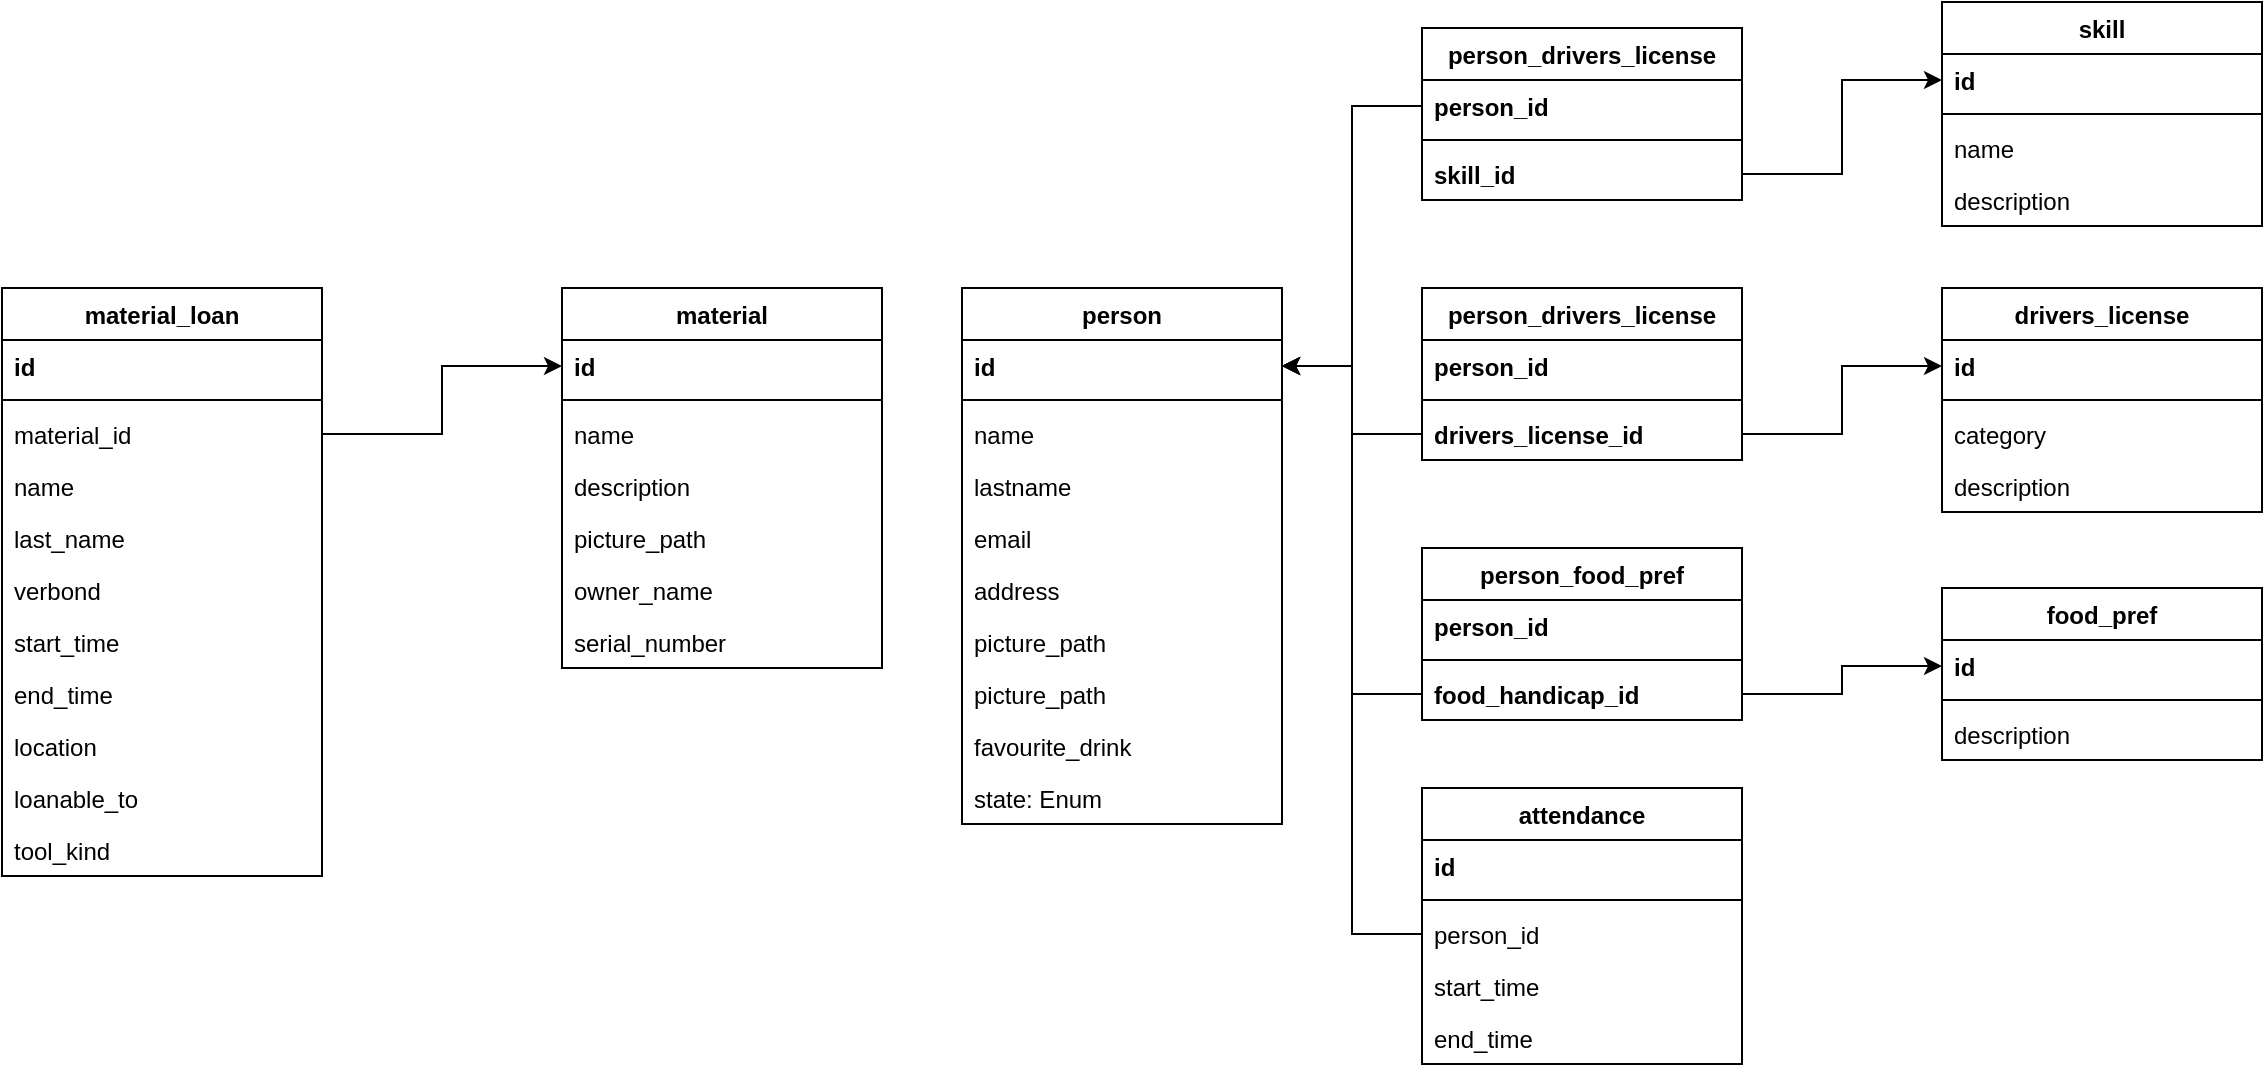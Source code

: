 <mxfile version="14.1.1" type="device"><diagram id="YZ_2UHZB9AixkeW1AnUU" name="Page-1"><mxGraphModel dx="2523" dy="955" grid="1" gridSize="10" guides="1" tooltips="1" connect="1" arrows="1" fold="1" page="1" pageScale="1" pageWidth="850" pageHeight="1100" math="0" shadow="0"><root><mxCell id="0"/><mxCell id="1" parent="0"/><mxCell id="Tor7rNa0i34BMH5EwgGy-3" value="person" style="swimlane;fontStyle=1;align=center;verticalAlign=top;childLayout=stackLayout;horizontal=1;startSize=26;horizontalStack=0;resizeParent=1;resizeParentMax=0;resizeLast=0;collapsible=1;marginBottom=0;" parent="1" vertex="1"><mxGeometry x="300" y="230" width="160" height="268" as="geometry"/></mxCell><mxCell id="Tor7rNa0i34BMH5EwgGy-4" value="id" style="text;strokeColor=none;fillColor=none;align=left;verticalAlign=top;spacingLeft=4;spacingRight=4;overflow=hidden;rotatable=0;points=[[0,0.5],[1,0.5]];portConstraint=eastwest;fontStyle=1" parent="Tor7rNa0i34BMH5EwgGy-3" vertex="1"><mxGeometry y="26" width="160" height="26" as="geometry"/></mxCell><mxCell id="Tor7rNa0i34BMH5EwgGy-5" value="" style="line;strokeWidth=1;fillColor=none;align=left;verticalAlign=middle;spacingTop=-1;spacingLeft=3;spacingRight=3;rotatable=0;labelPosition=right;points=[];portConstraint=eastwest;" parent="Tor7rNa0i34BMH5EwgGy-3" vertex="1"><mxGeometry y="52" width="160" height="8" as="geometry"/></mxCell><mxCell id="Tor7rNa0i34BMH5EwgGy-6" value="name" style="text;strokeColor=none;fillColor=none;align=left;verticalAlign=top;spacingLeft=4;spacingRight=4;overflow=hidden;rotatable=0;points=[[0,0.5],[1,0.5]];portConstraint=eastwest;" parent="Tor7rNa0i34BMH5EwgGy-3" vertex="1"><mxGeometry y="60" width="160" height="26" as="geometry"/></mxCell><mxCell id="Tor7rNa0i34BMH5EwgGy-7" value="lastname" style="text;strokeColor=none;fillColor=none;align=left;verticalAlign=top;spacingLeft=4;spacingRight=4;overflow=hidden;rotatable=0;points=[[0,0.5],[1,0.5]];portConstraint=eastwest;" parent="Tor7rNa0i34BMH5EwgGy-3" vertex="1"><mxGeometry y="86" width="160" height="26" as="geometry"/></mxCell><mxCell id="Tor7rNa0i34BMH5EwgGy-8" value="email" style="text;strokeColor=none;fillColor=none;align=left;verticalAlign=top;spacingLeft=4;spacingRight=4;overflow=hidden;rotatable=0;points=[[0,0.5],[1,0.5]];portConstraint=eastwest;" parent="Tor7rNa0i34BMH5EwgGy-3" vertex="1"><mxGeometry y="112" width="160" height="26" as="geometry"/></mxCell><mxCell id="Tor7rNa0i34BMH5EwgGy-9" value="address" style="text;strokeColor=none;fillColor=none;align=left;verticalAlign=top;spacingLeft=4;spacingRight=4;overflow=hidden;rotatable=0;points=[[0,0.5],[1,0.5]];portConstraint=eastwest;" parent="Tor7rNa0i34BMH5EwgGy-3" vertex="1"><mxGeometry y="138" width="160" height="26" as="geometry"/></mxCell><mxCell id="Tor7rNa0i34BMH5EwgGy-10" value="picture_path" style="text;strokeColor=none;fillColor=none;align=left;verticalAlign=top;spacingLeft=4;spacingRight=4;overflow=hidden;rotatable=0;points=[[0,0.5],[1,0.5]];portConstraint=eastwest;" parent="Tor7rNa0i34BMH5EwgGy-3" vertex="1"><mxGeometry y="164" width="160" height="26" as="geometry"/></mxCell><mxCell id="Tor7rNa0i34BMH5EwgGy-11" value="picture_path" style="text;strokeColor=none;fillColor=none;align=left;verticalAlign=top;spacingLeft=4;spacingRight=4;overflow=hidden;rotatable=0;points=[[0,0.5],[1,0.5]];portConstraint=eastwest;" parent="Tor7rNa0i34BMH5EwgGy-3" vertex="1"><mxGeometry y="190" width="160" height="26" as="geometry"/></mxCell><mxCell id="Tor7rNa0i34BMH5EwgGy-27" value="favourite_drink" style="text;strokeColor=none;fillColor=none;align=left;verticalAlign=top;spacingLeft=4;spacingRight=4;overflow=hidden;rotatable=0;points=[[0,0.5],[1,0.5]];portConstraint=eastwest;" parent="Tor7rNa0i34BMH5EwgGy-3" vertex="1"><mxGeometry y="216" width="160" height="26" as="geometry"/></mxCell><mxCell id="Tor7rNa0i34BMH5EwgGy-28" value="state: Enum" style="text;strokeColor=none;fillColor=none;align=left;verticalAlign=top;spacingLeft=4;spacingRight=4;overflow=hidden;rotatable=0;points=[[0,0.5],[1,0.5]];portConstraint=eastwest;" parent="Tor7rNa0i34BMH5EwgGy-3" vertex="1"><mxGeometry y="242" width="160" height="26" as="geometry"/></mxCell><mxCell id="Tor7rNa0i34BMH5EwgGy-12" value="drivers_license" style="swimlane;fontStyle=1;align=center;verticalAlign=top;childLayout=stackLayout;horizontal=1;startSize=26;horizontalStack=0;resizeParent=1;resizeParentMax=0;resizeLast=0;collapsible=1;marginBottom=0;" parent="1" vertex="1"><mxGeometry x="790" y="230" width="160" height="112" as="geometry"/></mxCell><mxCell id="Tor7rNa0i34BMH5EwgGy-13" value="id" style="text;strokeColor=none;fillColor=none;align=left;verticalAlign=top;spacingLeft=4;spacingRight=4;overflow=hidden;rotatable=0;points=[[0,0.5],[1,0.5]];portConstraint=eastwest;fontStyle=1" parent="Tor7rNa0i34BMH5EwgGy-12" vertex="1"><mxGeometry y="26" width="160" height="26" as="geometry"/></mxCell><mxCell id="Tor7rNa0i34BMH5EwgGy-14" value="" style="line;strokeWidth=1;fillColor=none;align=left;verticalAlign=middle;spacingTop=-1;spacingLeft=3;spacingRight=3;rotatable=0;labelPosition=right;points=[];portConstraint=eastwest;" parent="Tor7rNa0i34BMH5EwgGy-12" vertex="1"><mxGeometry y="52" width="160" height="8" as="geometry"/></mxCell><mxCell id="Tor7rNa0i34BMH5EwgGy-15" value="category" style="text;strokeColor=none;fillColor=none;align=left;verticalAlign=top;spacingLeft=4;spacingRight=4;overflow=hidden;rotatable=0;points=[[0,0.5],[1,0.5]];portConstraint=eastwest;" parent="Tor7rNa0i34BMH5EwgGy-12" vertex="1"><mxGeometry y="60" width="160" height="26" as="geometry"/></mxCell><mxCell id="Tor7rNa0i34BMH5EwgGy-50" value="description" style="text;strokeColor=none;fillColor=none;align=left;verticalAlign=top;spacingLeft=4;spacingRight=4;overflow=hidden;rotatable=0;points=[[0,0.5],[1,0.5]];portConstraint=eastwest;" parent="Tor7rNa0i34BMH5EwgGy-12" vertex="1"><mxGeometry y="86" width="160" height="26" as="geometry"/></mxCell><mxCell id="Tor7rNa0i34BMH5EwgGy-21" value="person_drivers_license" style="swimlane;fontStyle=1;align=center;verticalAlign=top;childLayout=stackLayout;horizontal=1;startSize=26;horizontalStack=0;resizeParent=1;resizeParentMax=0;resizeLast=0;collapsible=1;marginBottom=0;" parent="1" vertex="1"><mxGeometry x="530" y="230" width="160" height="86" as="geometry"/></mxCell><mxCell id="Tor7rNa0i34BMH5EwgGy-22" value="person_id" style="text;strokeColor=none;fillColor=none;align=left;verticalAlign=top;spacingLeft=4;spacingRight=4;overflow=hidden;rotatable=0;points=[[0,0.5],[1,0.5]];portConstraint=eastwest;fontStyle=1" parent="Tor7rNa0i34BMH5EwgGy-21" vertex="1"><mxGeometry y="26" width="160" height="26" as="geometry"/></mxCell><mxCell id="Tor7rNa0i34BMH5EwgGy-23" value="" style="line;strokeWidth=1;fillColor=none;align=left;verticalAlign=middle;spacingTop=-1;spacingLeft=3;spacingRight=3;rotatable=0;labelPosition=right;points=[];portConstraint=eastwest;" parent="Tor7rNa0i34BMH5EwgGy-21" vertex="1"><mxGeometry y="52" width="160" height="8" as="geometry"/></mxCell><mxCell id="Tor7rNa0i34BMH5EwgGy-24" value="drivers_license_id" style="text;strokeColor=none;fillColor=none;align=left;verticalAlign=top;spacingLeft=4;spacingRight=4;overflow=hidden;rotatable=0;points=[[0,0.5],[1,0.5]];portConstraint=eastwest;fontStyle=1" parent="Tor7rNa0i34BMH5EwgGy-21" vertex="1"><mxGeometry y="60" width="160" height="26" as="geometry"/></mxCell><mxCell id="Tor7rNa0i34BMH5EwgGy-25" style="edgeStyle=orthogonalEdgeStyle;rounded=0;orthogonalLoop=1;jettySize=auto;html=1;exitX=1;exitY=0.5;exitDx=0;exitDy=0;entryX=0;entryY=0.5;entryDx=0;entryDy=0;" parent="1" source="Tor7rNa0i34BMH5EwgGy-24" target="Tor7rNa0i34BMH5EwgGy-13" edge="1"><mxGeometry relative="1" as="geometry"/></mxCell><mxCell id="Tor7rNa0i34BMH5EwgGy-26" style="edgeStyle=orthogonalEdgeStyle;rounded=0;orthogonalLoop=1;jettySize=auto;html=1;exitX=0;exitY=0.5;exitDx=0;exitDy=0;entryX=1;entryY=0.5;entryDx=0;entryDy=0;" parent="1" source="Tor7rNa0i34BMH5EwgGy-24" target="Tor7rNa0i34BMH5EwgGy-4" edge="1"><mxGeometry relative="1" as="geometry"/></mxCell><mxCell id="Tor7rNa0i34BMH5EwgGy-30" value="person_food_pref" style="swimlane;fontStyle=1;align=center;verticalAlign=top;childLayout=stackLayout;horizontal=1;startSize=26;horizontalStack=0;resizeParent=1;resizeParentMax=0;resizeLast=0;collapsible=1;marginBottom=0;" parent="1" vertex="1"><mxGeometry x="530" y="360" width="160" height="86" as="geometry"/></mxCell><mxCell id="Tor7rNa0i34BMH5EwgGy-31" value="person_id" style="text;strokeColor=none;fillColor=none;align=left;verticalAlign=top;spacingLeft=4;spacingRight=4;overflow=hidden;rotatable=0;points=[[0,0.5],[1,0.5]];portConstraint=eastwest;fontStyle=1" parent="Tor7rNa0i34BMH5EwgGy-30" vertex="1"><mxGeometry y="26" width="160" height="26" as="geometry"/></mxCell><mxCell id="Tor7rNa0i34BMH5EwgGy-32" value="" style="line;strokeWidth=1;fillColor=none;align=left;verticalAlign=middle;spacingTop=-1;spacingLeft=3;spacingRight=3;rotatable=0;labelPosition=right;points=[];portConstraint=eastwest;" parent="Tor7rNa0i34BMH5EwgGy-30" vertex="1"><mxGeometry y="52" width="160" height="8" as="geometry"/></mxCell><mxCell id="Tor7rNa0i34BMH5EwgGy-33" value="food_handicap_id" style="text;strokeColor=none;fillColor=none;align=left;verticalAlign=top;spacingLeft=4;spacingRight=4;overflow=hidden;rotatable=0;points=[[0,0.5],[1,0.5]];portConstraint=eastwest;fontStyle=1" parent="Tor7rNa0i34BMH5EwgGy-30" vertex="1"><mxGeometry y="60" width="160" height="26" as="geometry"/></mxCell><mxCell id="Tor7rNa0i34BMH5EwgGy-34" value="food_pref" style="swimlane;fontStyle=1;align=center;verticalAlign=top;childLayout=stackLayout;horizontal=1;startSize=26;horizontalStack=0;resizeParent=1;resizeParentMax=0;resizeLast=0;collapsible=1;marginBottom=0;" parent="1" vertex="1"><mxGeometry x="790" y="380" width="160" height="86" as="geometry"/></mxCell><mxCell id="Tor7rNa0i34BMH5EwgGy-35" value="id" style="text;strokeColor=none;fillColor=none;align=left;verticalAlign=top;spacingLeft=4;spacingRight=4;overflow=hidden;rotatable=0;points=[[0,0.5],[1,0.5]];portConstraint=eastwest;fontStyle=1" parent="Tor7rNa0i34BMH5EwgGy-34" vertex="1"><mxGeometry y="26" width="160" height="26" as="geometry"/></mxCell><mxCell id="Tor7rNa0i34BMH5EwgGy-36" value="" style="line;strokeWidth=1;fillColor=none;align=left;verticalAlign=middle;spacingTop=-1;spacingLeft=3;spacingRight=3;rotatable=0;labelPosition=right;points=[];portConstraint=eastwest;" parent="Tor7rNa0i34BMH5EwgGy-34" vertex="1"><mxGeometry y="52" width="160" height="8" as="geometry"/></mxCell><mxCell id="Tor7rNa0i34BMH5EwgGy-37" value="description" style="text;strokeColor=none;fillColor=none;align=left;verticalAlign=top;spacingLeft=4;spacingRight=4;overflow=hidden;rotatable=0;points=[[0,0.5],[1,0.5]];portConstraint=eastwest;" parent="Tor7rNa0i34BMH5EwgGy-34" vertex="1"><mxGeometry y="60" width="160" height="26" as="geometry"/></mxCell><mxCell id="Tor7rNa0i34BMH5EwgGy-38" style="edgeStyle=orthogonalEdgeStyle;rounded=0;orthogonalLoop=1;jettySize=auto;html=1;exitX=1;exitY=0.5;exitDx=0;exitDy=0;entryX=0;entryY=0.5;entryDx=0;entryDy=0;" parent="1" source="Tor7rNa0i34BMH5EwgGy-33" target="Tor7rNa0i34BMH5EwgGy-35" edge="1"><mxGeometry relative="1" as="geometry"/></mxCell><mxCell id="Tor7rNa0i34BMH5EwgGy-39" style="edgeStyle=orthogonalEdgeStyle;rounded=0;orthogonalLoop=1;jettySize=auto;html=1;exitX=0;exitY=0.5;exitDx=0;exitDy=0;entryX=1;entryY=0.5;entryDx=0;entryDy=0;" parent="1" source="Tor7rNa0i34BMH5EwgGy-33" target="Tor7rNa0i34BMH5EwgGy-4" edge="1"><mxGeometry relative="1" as="geometry"/></mxCell><mxCell id="Tor7rNa0i34BMH5EwgGy-40" value="skill" style="swimlane;fontStyle=1;align=center;verticalAlign=top;childLayout=stackLayout;horizontal=1;startSize=26;horizontalStack=0;resizeParent=1;resizeParentMax=0;resizeLast=0;collapsible=1;marginBottom=0;" parent="1" vertex="1"><mxGeometry x="790" y="87" width="160" height="112" as="geometry"/></mxCell><mxCell id="Tor7rNa0i34BMH5EwgGy-41" value="id" style="text;strokeColor=none;fillColor=none;align=left;verticalAlign=top;spacingLeft=4;spacingRight=4;overflow=hidden;rotatable=0;points=[[0,0.5],[1,0.5]];portConstraint=eastwest;fontStyle=1" parent="Tor7rNa0i34BMH5EwgGy-40" vertex="1"><mxGeometry y="26" width="160" height="26" as="geometry"/></mxCell><mxCell id="Tor7rNa0i34BMH5EwgGy-42" value="" style="line;strokeWidth=1;fillColor=none;align=left;verticalAlign=middle;spacingTop=-1;spacingLeft=3;spacingRight=3;rotatable=0;labelPosition=right;points=[];portConstraint=eastwest;" parent="Tor7rNa0i34BMH5EwgGy-40" vertex="1"><mxGeometry y="52" width="160" height="8" as="geometry"/></mxCell><mxCell id="Tor7rNa0i34BMH5EwgGy-43" value="name" style="text;strokeColor=none;fillColor=none;align=left;verticalAlign=top;spacingLeft=4;spacingRight=4;overflow=hidden;rotatable=0;points=[[0,0.5],[1,0.5]];portConstraint=eastwest;" parent="Tor7rNa0i34BMH5EwgGy-40" vertex="1"><mxGeometry y="60" width="160" height="26" as="geometry"/></mxCell><mxCell id="Tor7rNa0i34BMH5EwgGy-49" value="description" style="text;strokeColor=none;fillColor=none;align=left;verticalAlign=top;spacingLeft=4;spacingRight=4;overflow=hidden;rotatable=0;points=[[0,0.5],[1,0.5]];portConstraint=eastwest;" parent="Tor7rNa0i34BMH5EwgGy-40" vertex="1"><mxGeometry y="86" width="160" height="26" as="geometry"/></mxCell><mxCell id="Tor7rNa0i34BMH5EwgGy-44" value="person_drivers_license" style="swimlane;fontStyle=1;align=center;verticalAlign=top;childLayout=stackLayout;horizontal=1;startSize=26;horizontalStack=0;resizeParent=1;resizeParentMax=0;resizeLast=0;collapsible=1;marginBottom=0;" parent="1" vertex="1"><mxGeometry x="530" y="100" width="160" height="86" as="geometry"/></mxCell><mxCell id="Tor7rNa0i34BMH5EwgGy-45" value="person_id" style="text;strokeColor=none;fillColor=none;align=left;verticalAlign=top;spacingLeft=4;spacingRight=4;overflow=hidden;rotatable=0;points=[[0,0.5],[1,0.5]];portConstraint=eastwest;fontStyle=1" parent="Tor7rNa0i34BMH5EwgGy-44" vertex="1"><mxGeometry y="26" width="160" height="26" as="geometry"/></mxCell><mxCell id="Tor7rNa0i34BMH5EwgGy-46" value="" style="line;strokeWidth=1;fillColor=none;align=left;verticalAlign=middle;spacingTop=-1;spacingLeft=3;spacingRight=3;rotatable=0;labelPosition=right;points=[];portConstraint=eastwest;" parent="Tor7rNa0i34BMH5EwgGy-44" vertex="1"><mxGeometry y="52" width="160" height="8" as="geometry"/></mxCell><mxCell id="Tor7rNa0i34BMH5EwgGy-47" value="skill_id" style="text;strokeColor=none;fillColor=none;align=left;verticalAlign=top;spacingLeft=4;spacingRight=4;overflow=hidden;rotatable=0;points=[[0,0.5],[1,0.5]];portConstraint=eastwest;fontStyle=1" parent="Tor7rNa0i34BMH5EwgGy-44" vertex="1"><mxGeometry y="60" width="160" height="26" as="geometry"/></mxCell><mxCell id="Tor7rNa0i34BMH5EwgGy-48" style="edgeStyle=orthogonalEdgeStyle;rounded=0;orthogonalLoop=1;jettySize=auto;html=1;exitX=1;exitY=0.5;exitDx=0;exitDy=0;entryX=0;entryY=0.5;entryDx=0;entryDy=0;" parent="1" source="Tor7rNa0i34BMH5EwgGy-47" target="Tor7rNa0i34BMH5EwgGy-41" edge="1"><mxGeometry relative="1" as="geometry"/></mxCell><mxCell id="Tor7rNa0i34BMH5EwgGy-52" style="edgeStyle=orthogonalEdgeStyle;rounded=0;orthogonalLoop=1;jettySize=auto;html=1;exitX=0;exitY=0.5;exitDx=0;exitDy=0;" parent="1" source="Tor7rNa0i34BMH5EwgGy-45" target="Tor7rNa0i34BMH5EwgGy-4" edge="1"><mxGeometry relative="1" as="geometry"/></mxCell><mxCell id="Tor7rNa0i34BMH5EwgGy-53" value="attendance" style="swimlane;fontStyle=1;align=center;verticalAlign=top;childLayout=stackLayout;horizontal=1;startSize=26;horizontalStack=0;resizeParent=1;resizeParentMax=0;resizeLast=0;collapsible=1;marginBottom=0;" parent="1" vertex="1"><mxGeometry x="530" y="480" width="160" height="138" as="geometry"/></mxCell><mxCell id="Tor7rNa0i34BMH5EwgGy-54" value="id" style="text;strokeColor=none;fillColor=none;align=left;verticalAlign=top;spacingLeft=4;spacingRight=4;overflow=hidden;rotatable=0;points=[[0,0.5],[1,0.5]];portConstraint=eastwest;fontStyle=1" parent="Tor7rNa0i34BMH5EwgGy-53" vertex="1"><mxGeometry y="26" width="160" height="26" as="geometry"/></mxCell><mxCell id="Tor7rNa0i34BMH5EwgGy-55" value="" style="line;strokeWidth=1;fillColor=none;align=left;verticalAlign=middle;spacingTop=-1;spacingLeft=3;spacingRight=3;rotatable=0;labelPosition=right;points=[];portConstraint=eastwest;" parent="Tor7rNa0i34BMH5EwgGy-53" vertex="1"><mxGeometry y="52" width="160" height="8" as="geometry"/></mxCell><mxCell id="Tor7rNa0i34BMH5EwgGy-56" value="person_id" style="text;strokeColor=none;fillColor=none;align=left;verticalAlign=top;spacingLeft=4;spacingRight=4;overflow=hidden;rotatable=0;points=[[0,0.5],[1,0.5]];portConstraint=eastwest;" parent="Tor7rNa0i34BMH5EwgGy-53" vertex="1"><mxGeometry y="60" width="160" height="26" as="geometry"/></mxCell><mxCell id="Tor7rNa0i34BMH5EwgGy-57" value="start_time" style="text;strokeColor=none;fillColor=none;align=left;verticalAlign=top;spacingLeft=4;spacingRight=4;overflow=hidden;rotatable=0;points=[[0,0.5],[1,0.5]];portConstraint=eastwest;" parent="Tor7rNa0i34BMH5EwgGy-53" vertex="1"><mxGeometry y="86" width="160" height="26" as="geometry"/></mxCell><mxCell id="Tor7rNa0i34BMH5EwgGy-58" value="end_time" style="text;strokeColor=none;fillColor=none;align=left;verticalAlign=top;spacingLeft=4;spacingRight=4;overflow=hidden;rotatable=0;points=[[0,0.5],[1,0.5]];portConstraint=eastwest;" parent="Tor7rNa0i34BMH5EwgGy-53" vertex="1"><mxGeometry y="112" width="160" height="26" as="geometry"/></mxCell><mxCell id="Tor7rNa0i34BMH5EwgGy-60" style="edgeStyle=orthogonalEdgeStyle;rounded=0;orthogonalLoop=1;jettySize=auto;html=1;exitX=0;exitY=0.5;exitDx=0;exitDy=0;entryX=1;entryY=0.5;entryDx=0;entryDy=0;" parent="1" source="Tor7rNa0i34BMH5EwgGy-56" target="Tor7rNa0i34BMH5EwgGy-4" edge="1"><mxGeometry relative="1" as="geometry"/></mxCell><mxCell id="Tor7rNa0i34BMH5EwgGy-61" value="material" style="swimlane;fontStyle=1;align=center;verticalAlign=top;childLayout=stackLayout;horizontal=1;startSize=26;horizontalStack=0;resizeParent=1;resizeParentMax=0;resizeLast=0;collapsible=1;marginBottom=0;" parent="1" vertex="1"><mxGeometry x="100" y="230" width="160" height="190" as="geometry"/></mxCell><mxCell id="Tor7rNa0i34BMH5EwgGy-62" value="id" style="text;strokeColor=none;fillColor=none;align=left;verticalAlign=top;spacingLeft=4;spacingRight=4;overflow=hidden;rotatable=0;points=[[0,0.5],[1,0.5]];portConstraint=eastwest;fontStyle=1" parent="Tor7rNa0i34BMH5EwgGy-61" vertex="1"><mxGeometry y="26" width="160" height="26" as="geometry"/></mxCell><mxCell id="Tor7rNa0i34BMH5EwgGy-63" value="" style="line;strokeWidth=1;fillColor=none;align=left;verticalAlign=middle;spacingTop=-1;spacingLeft=3;spacingRight=3;rotatable=0;labelPosition=right;points=[];portConstraint=eastwest;" parent="Tor7rNa0i34BMH5EwgGy-61" vertex="1"><mxGeometry y="52" width="160" height="8" as="geometry"/></mxCell><mxCell id="Tor7rNa0i34BMH5EwgGy-64" value="name" style="text;strokeColor=none;fillColor=none;align=left;verticalAlign=top;spacingLeft=4;spacingRight=4;overflow=hidden;rotatable=0;points=[[0,0.5],[1,0.5]];portConstraint=eastwest;" parent="Tor7rNa0i34BMH5EwgGy-61" vertex="1"><mxGeometry y="60" width="160" height="26" as="geometry"/></mxCell><mxCell id="Tor7rNa0i34BMH5EwgGy-65" value="description" style="text;strokeColor=none;fillColor=none;align=left;verticalAlign=top;spacingLeft=4;spacingRight=4;overflow=hidden;rotatable=0;points=[[0,0.5],[1,0.5]];portConstraint=eastwest;" parent="Tor7rNa0i34BMH5EwgGy-61" vertex="1"><mxGeometry y="86" width="160" height="26" as="geometry"/></mxCell><mxCell id="Tor7rNa0i34BMH5EwgGy-66" value="picture_path" style="text;strokeColor=none;fillColor=none;align=left;verticalAlign=top;spacingLeft=4;spacingRight=4;overflow=hidden;rotatable=0;points=[[0,0.5],[1,0.5]];portConstraint=eastwest;" parent="Tor7rNa0i34BMH5EwgGy-61" vertex="1"><mxGeometry y="112" width="160" height="26" as="geometry"/></mxCell><mxCell id="Tor7rNa0i34BMH5EwgGy-67" value="owner_name" style="text;strokeColor=none;fillColor=none;align=left;verticalAlign=top;spacingLeft=4;spacingRight=4;overflow=hidden;rotatable=0;points=[[0,0.5],[1,0.5]];portConstraint=eastwest;" parent="Tor7rNa0i34BMH5EwgGy-61" vertex="1"><mxGeometry y="138" width="160" height="26" as="geometry"/></mxCell><mxCell id="Tor7rNa0i34BMH5EwgGy-68" value="serial_number" style="text;strokeColor=none;fillColor=none;align=left;verticalAlign=top;spacingLeft=4;spacingRight=4;overflow=hidden;rotatable=0;points=[[0,0.5],[1,0.5]];portConstraint=eastwest;" parent="Tor7rNa0i34BMH5EwgGy-61" vertex="1"><mxGeometry y="164" width="160" height="26" as="geometry"/></mxCell><mxCell id="Tor7rNa0i34BMH5EwgGy-72" value="material_loan" style="swimlane;fontStyle=1;align=center;verticalAlign=top;childLayout=stackLayout;horizontal=1;startSize=26;horizontalStack=0;resizeParent=1;resizeParentMax=0;resizeLast=0;collapsible=1;marginBottom=0;" parent="1" vertex="1"><mxGeometry x="-180" y="230" width="160" height="294" as="geometry"/></mxCell><mxCell id="Tor7rNa0i34BMH5EwgGy-73" value="id" style="text;strokeColor=none;fillColor=none;align=left;verticalAlign=top;spacingLeft=4;spacingRight=4;overflow=hidden;rotatable=0;points=[[0,0.5],[1,0.5]];portConstraint=eastwest;fontStyle=1" parent="Tor7rNa0i34BMH5EwgGy-72" vertex="1"><mxGeometry y="26" width="160" height="26" as="geometry"/></mxCell><mxCell id="Tor7rNa0i34BMH5EwgGy-74" value="" style="line;strokeWidth=1;fillColor=none;align=left;verticalAlign=middle;spacingTop=-1;spacingLeft=3;spacingRight=3;rotatable=0;labelPosition=right;points=[];portConstraint=eastwest;" parent="Tor7rNa0i34BMH5EwgGy-72" vertex="1"><mxGeometry y="52" width="160" height="8" as="geometry"/></mxCell><mxCell id="Tor7rNa0i34BMH5EwgGy-75" value="material_id" style="text;strokeColor=none;fillColor=none;align=left;verticalAlign=top;spacingLeft=4;spacingRight=4;overflow=hidden;rotatable=0;points=[[0,0.5],[1,0.5]];portConstraint=eastwest;" parent="Tor7rNa0i34BMH5EwgGy-72" vertex="1"><mxGeometry y="60" width="160" height="26" as="geometry"/></mxCell><mxCell id="Tor7rNa0i34BMH5EwgGy-76" value="name" style="text;strokeColor=none;fillColor=none;align=left;verticalAlign=top;spacingLeft=4;spacingRight=4;overflow=hidden;rotatable=0;points=[[0,0.5],[1,0.5]];portConstraint=eastwest;" parent="Tor7rNa0i34BMH5EwgGy-72" vertex="1"><mxGeometry y="86" width="160" height="26" as="geometry"/></mxCell><mxCell id="Tor7rNa0i34BMH5EwgGy-77" value="last_name" style="text;strokeColor=none;fillColor=none;align=left;verticalAlign=top;spacingLeft=4;spacingRight=4;overflow=hidden;rotatable=0;points=[[0,0.5],[1,0.5]];portConstraint=eastwest;" parent="Tor7rNa0i34BMH5EwgGy-72" vertex="1"><mxGeometry y="112" width="160" height="26" as="geometry"/></mxCell><mxCell id="Tor7rNa0i34BMH5EwgGy-78" value="verbond" style="text;strokeColor=none;fillColor=none;align=left;verticalAlign=top;spacingLeft=4;spacingRight=4;overflow=hidden;rotatable=0;points=[[0,0.5],[1,0.5]];portConstraint=eastwest;" parent="Tor7rNa0i34BMH5EwgGy-72" vertex="1"><mxGeometry y="138" width="160" height="26" as="geometry"/></mxCell><mxCell id="Tor7rNa0i34BMH5EwgGy-79" value="start_time" style="text;strokeColor=none;fillColor=none;align=left;verticalAlign=top;spacingLeft=4;spacingRight=4;overflow=hidden;rotatable=0;points=[[0,0.5],[1,0.5]];portConstraint=eastwest;" parent="Tor7rNa0i34BMH5EwgGy-72" vertex="1"><mxGeometry y="164" width="160" height="26" as="geometry"/></mxCell><mxCell id="Tor7rNa0i34BMH5EwgGy-80" value="end_time" style="text;strokeColor=none;fillColor=none;align=left;verticalAlign=top;spacingLeft=4;spacingRight=4;overflow=hidden;rotatable=0;points=[[0,0.5],[1,0.5]];portConstraint=eastwest;" parent="Tor7rNa0i34BMH5EwgGy-72" vertex="1"><mxGeometry y="190" width="160" height="26" as="geometry"/></mxCell><mxCell id="Tor7rNa0i34BMH5EwgGy-82" value="location" style="text;strokeColor=none;fillColor=none;align=left;verticalAlign=top;spacingLeft=4;spacingRight=4;overflow=hidden;rotatable=0;points=[[0,0.5],[1,0.5]];portConstraint=eastwest;" parent="Tor7rNa0i34BMH5EwgGy-72" vertex="1"><mxGeometry y="216" width="160" height="26" as="geometry"/></mxCell><mxCell id="Tor7rNa0i34BMH5EwgGy-83" value="loanable_to" style="text;strokeColor=none;fillColor=none;align=left;verticalAlign=top;spacingLeft=4;spacingRight=4;overflow=hidden;rotatable=0;points=[[0,0.5],[1,0.5]];portConstraint=eastwest;" parent="Tor7rNa0i34BMH5EwgGy-72" vertex="1"><mxGeometry y="242" width="160" height="26" as="geometry"/></mxCell><mxCell id="Tor7rNa0i34BMH5EwgGy-84" value="tool_kind" style="text;strokeColor=none;fillColor=none;align=left;verticalAlign=top;spacingLeft=4;spacingRight=4;overflow=hidden;rotatable=0;points=[[0,0.5],[1,0.5]];portConstraint=eastwest;" parent="Tor7rNa0i34BMH5EwgGy-72" vertex="1"><mxGeometry y="268" width="160" height="26" as="geometry"/></mxCell><mxCell id="Tor7rNa0i34BMH5EwgGy-81" style="edgeStyle=orthogonalEdgeStyle;rounded=0;orthogonalLoop=1;jettySize=auto;html=1;exitX=1;exitY=0.5;exitDx=0;exitDy=0;entryX=0;entryY=0.5;entryDx=0;entryDy=0;" parent="1" source="Tor7rNa0i34BMH5EwgGy-75" target="Tor7rNa0i34BMH5EwgGy-62" edge="1"><mxGeometry relative="1" as="geometry"/></mxCell></root></mxGraphModel></diagram></mxfile>